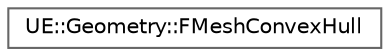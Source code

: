 digraph "Graphical Class Hierarchy"
{
 // INTERACTIVE_SVG=YES
 // LATEX_PDF_SIZE
  bgcolor="transparent";
  edge [fontname=Helvetica,fontsize=10,labelfontname=Helvetica,labelfontsize=10];
  node [fontname=Helvetica,fontsize=10,shape=box,height=0.2,width=0.4];
  rankdir="LR";
  Node0 [id="Node000000",label="UE::Geometry::FMeshConvexHull",height=0.2,width=0.4,color="grey40", fillcolor="white", style="filled",URL="$d9/d53/classUE_1_1Geometry_1_1FMeshConvexHull.html",tooltip="Calculate Convex Hull of a Mesh."];
}
